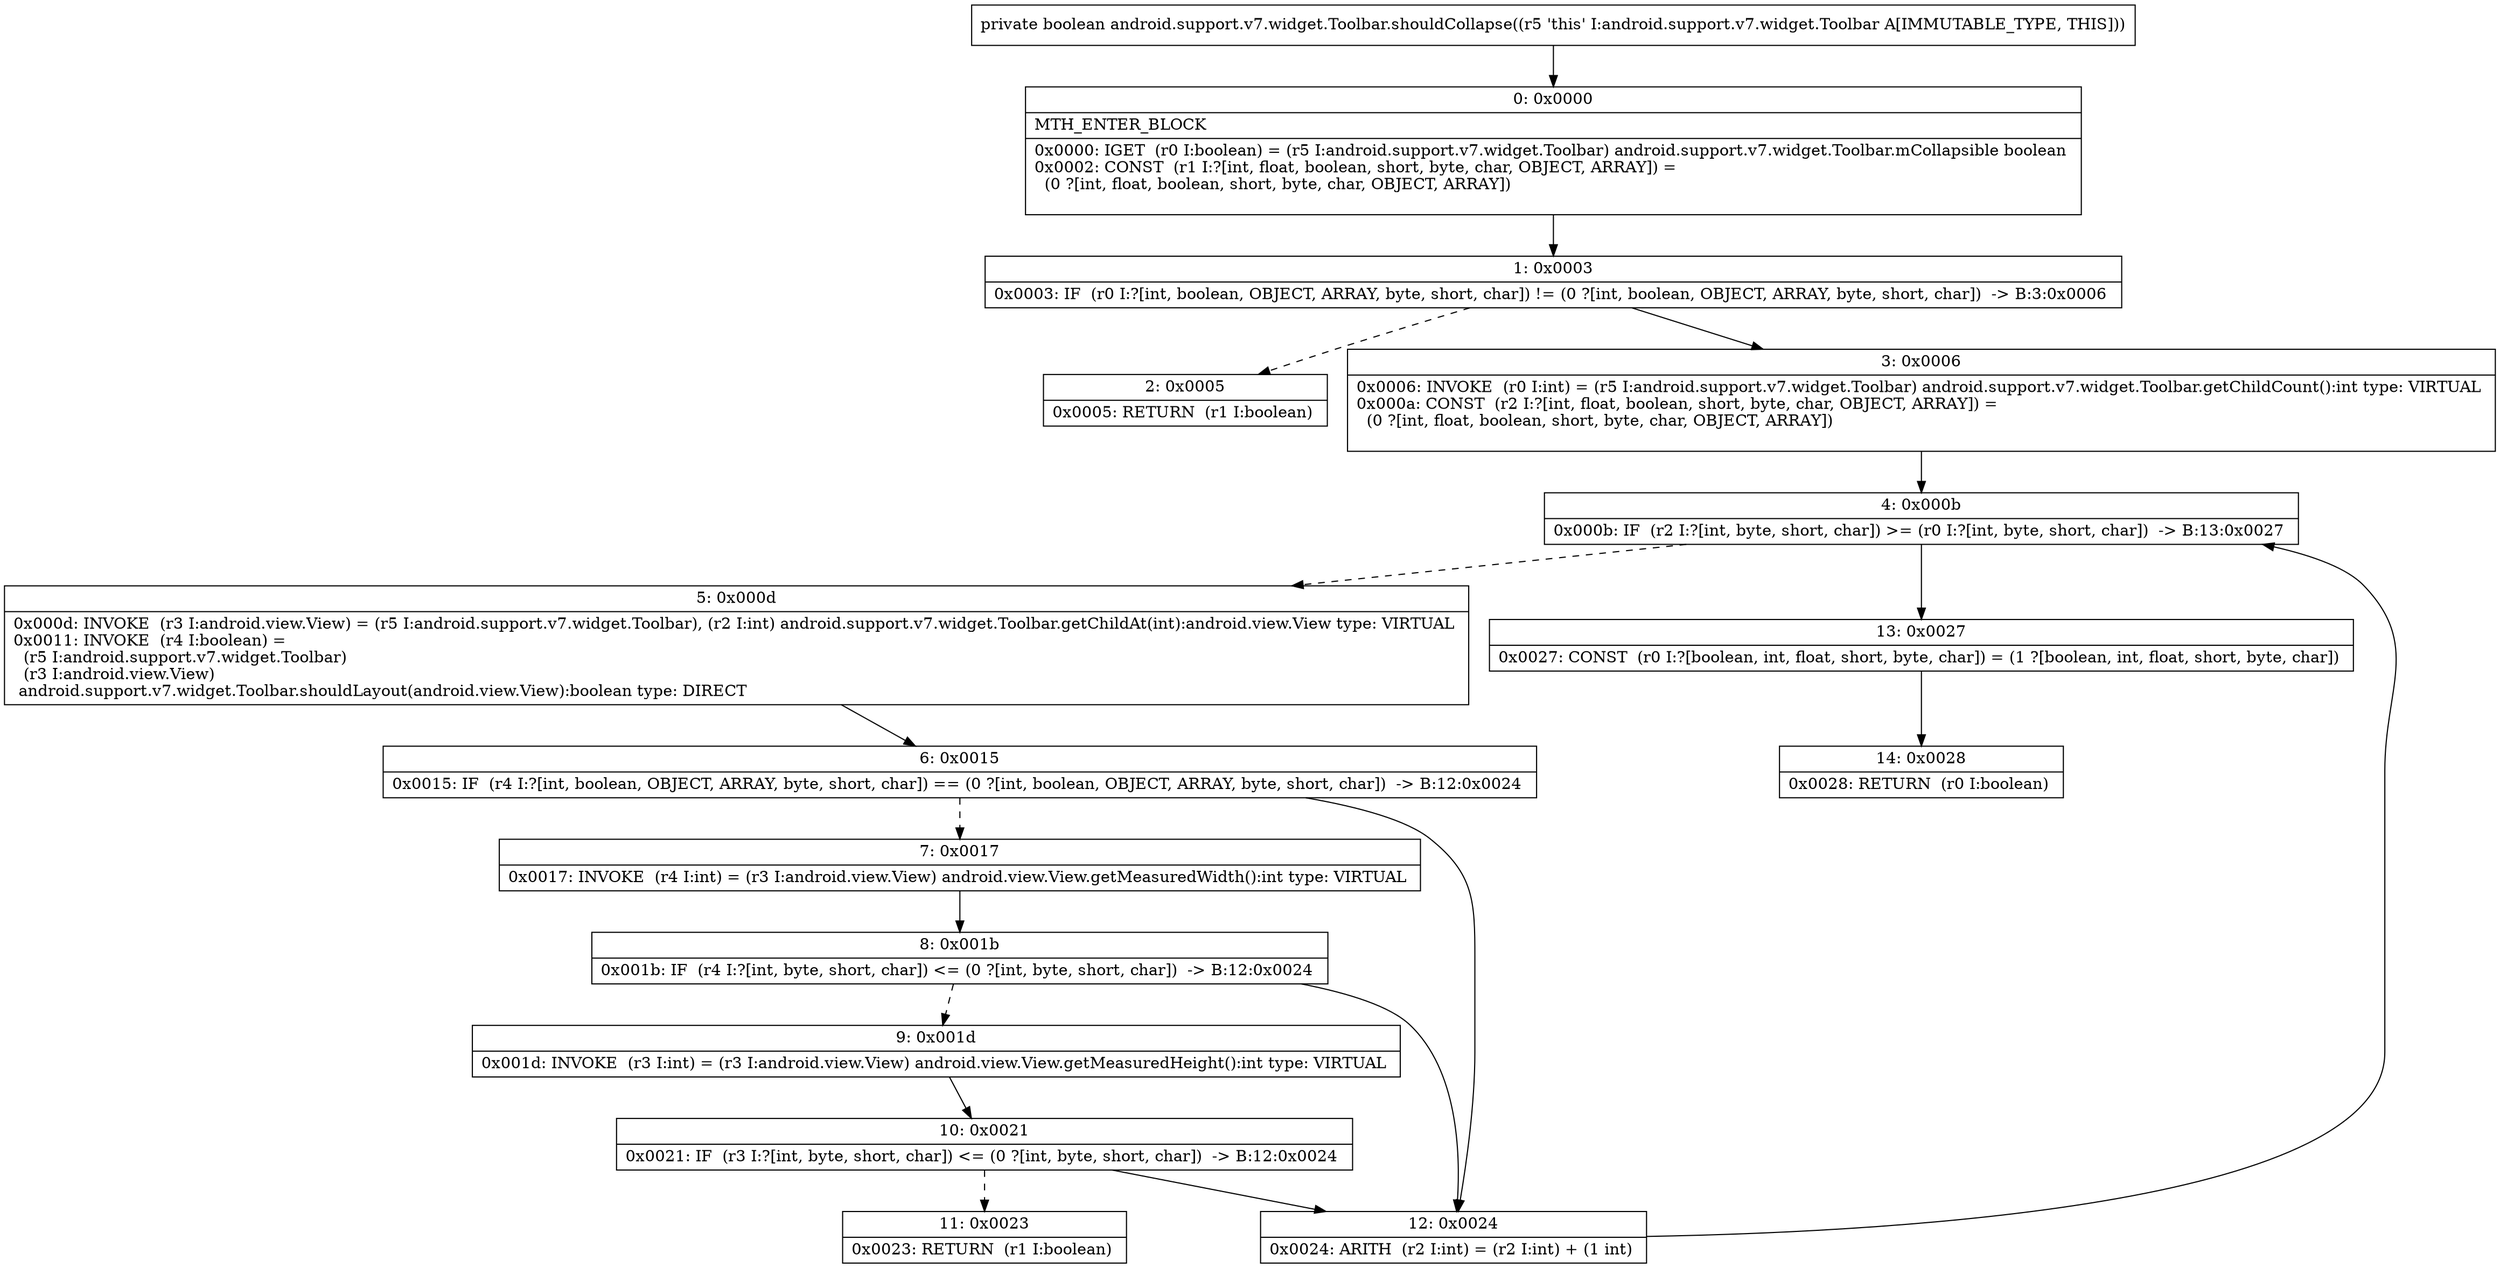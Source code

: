 digraph "CFG forandroid.support.v7.widget.Toolbar.shouldCollapse()Z" {
Node_0 [shape=record,label="{0\:\ 0x0000|MTH_ENTER_BLOCK\l|0x0000: IGET  (r0 I:boolean) = (r5 I:android.support.v7.widget.Toolbar) android.support.v7.widget.Toolbar.mCollapsible boolean \l0x0002: CONST  (r1 I:?[int, float, boolean, short, byte, char, OBJECT, ARRAY]) = \l  (0 ?[int, float, boolean, short, byte, char, OBJECT, ARRAY])\l \l}"];
Node_1 [shape=record,label="{1\:\ 0x0003|0x0003: IF  (r0 I:?[int, boolean, OBJECT, ARRAY, byte, short, char]) != (0 ?[int, boolean, OBJECT, ARRAY, byte, short, char])  \-\> B:3:0x0006 \l}"];
Node_2 [shape=record,label="{2\:\ 0x0005|0x0005: RETURN  (r1 I:boolean) \l}"];
Node_3 [shape=record,label="{3\:\ 0x0006|0x0006: INVOKE  (r0 I:int) = (r5 I:android.support.v7.widget.Toolbar) android.support.v7.widget.Toolbar.getChildCount():int type: VIRTUAL \l0x000a: CONST  (r2 I:?[int, float, boolean, short, byte, char, OBJECT, ARRAY]) = \l  (0 ?[int, float, boolean, short, byte, char, OBJECT, ARRAY])\l \l}"];
Node_4 [shape=record,label="{4\:\ 0x000b|0x000b: IF  (r2 I:?[int, byte, short, char]) \>= (r0 I:?[int, byte, short, char])  \-\> B:13:0x0027 \l}"];
Node_5 [shape=record,label="{5\:\ 0x000d|0x000d: INVOKE  (r3 I:android.view.View) = (r5 I:android.support.v7.widget.Toolbar), (r2 I:int) android.support.v7.widget.Toolbar.getChildAt(int):android.view.View type: VIRTUAL \l0x0011: INVOKE  (r4 I:boolean) = \l  (r5 I:android.support.v7.widget.Toolbar)\l  (r3 I:android.view.View)\l android.support.v7.widget.Toolbar.shouldLayout(android.view.View):boolean type: DIRECT \l}"];
Node_6 [shape=record,label="{6\:\ 0x0015|0x0015: IF  (r4 I:?[int, boolean, OBJECT, ARRAY, byte, short, char]) == (0 ?[int, boolean, OBJECT, ARRAY, byte, short, char])  \-\> B:12:0x0024 \l}"];
Node_7 [shape=record,label="{7\:\ 0x0017|0x0017: INVOKE  (r4 I:int) = (r3 I:android.view.View) android.view.View.getMeasuredWidth():int type: VIRTUAL \l}"];
Node_8 [shape=record,label="{8\:\ 0x001b|0x001b: IF  (r4 I:?[int, byte, short, char]) \<= (0 ?[int, byte, short, char])  \-\> B:12:0x0024 \l}"];
Node_9 [shape=record,label="{9\:\ 0x001d|0x001d: INVOKE  (r3 I:int) = (r3 I:android.view.View) android.view.View.getMeasuredHeight():int type: VIRTUAL \l}"];
Node_10 [shape=record,label="{10\:\ 0x0021|0x0021: IF  (r3 I:?[int, byte, short, char]) \<= (0 ?[int, byte, short, char])  \-\> B:12:0x0024 \l}"];
Node_11 [shape=record,label="{11\:\ 0x0023|0x0023: RETURN  (r1 I:boolean) \l}"];
Node_12 [shape=record,label="{12\:\ 0x0024|0x0024: ARITH  (r2 I:int) = (r2 I:int) + (1 int) \l}"];
Node_13 [shape=record,label="{13\:\ 0x0027|0x0027: CONST  (r0 I:?[boolean, int, float, short, byte, char]) = (1 ?[boolean, int, float, short, byte, char]) \l}"];
Node_14 [shape=record,label="{14\:\ 0x0028|0x0028: RETURN  (r0 I:boolean) \l}"];
MethodNode[shape=record,label="{private boolean android.support.v7.widget.Toolbar.shouldCollapse((r5 'this' I:android.support.v7.widget.Toolbar A[IMMUTABLE_TYPE, THIS])) }"];
MethodNode -> Node_0;
Node_0 -> Node_1;
Node_1 -> Node_2[style=dashed];
Node_1 -> Node_3;
Node_3 -> Node_4;
Node_4 -> Node_5[style=dashed];
Node_4 -> Node_13;
Node_5 -> Node_6;
Node_6 -> Node_7[style=dashed];
Node_6 -> Node_12;
Node_7 -> Node_8;
Node_8 -> Node_9[style=dashed];
Node_8 -> Node_12;
Node_9 -> Node_10;
Node_10 -> Node_11[style=dashed];
Node_10 -> Node_12;
Node_12 -> Node_4;
Node_13 -> Node_14;
}

